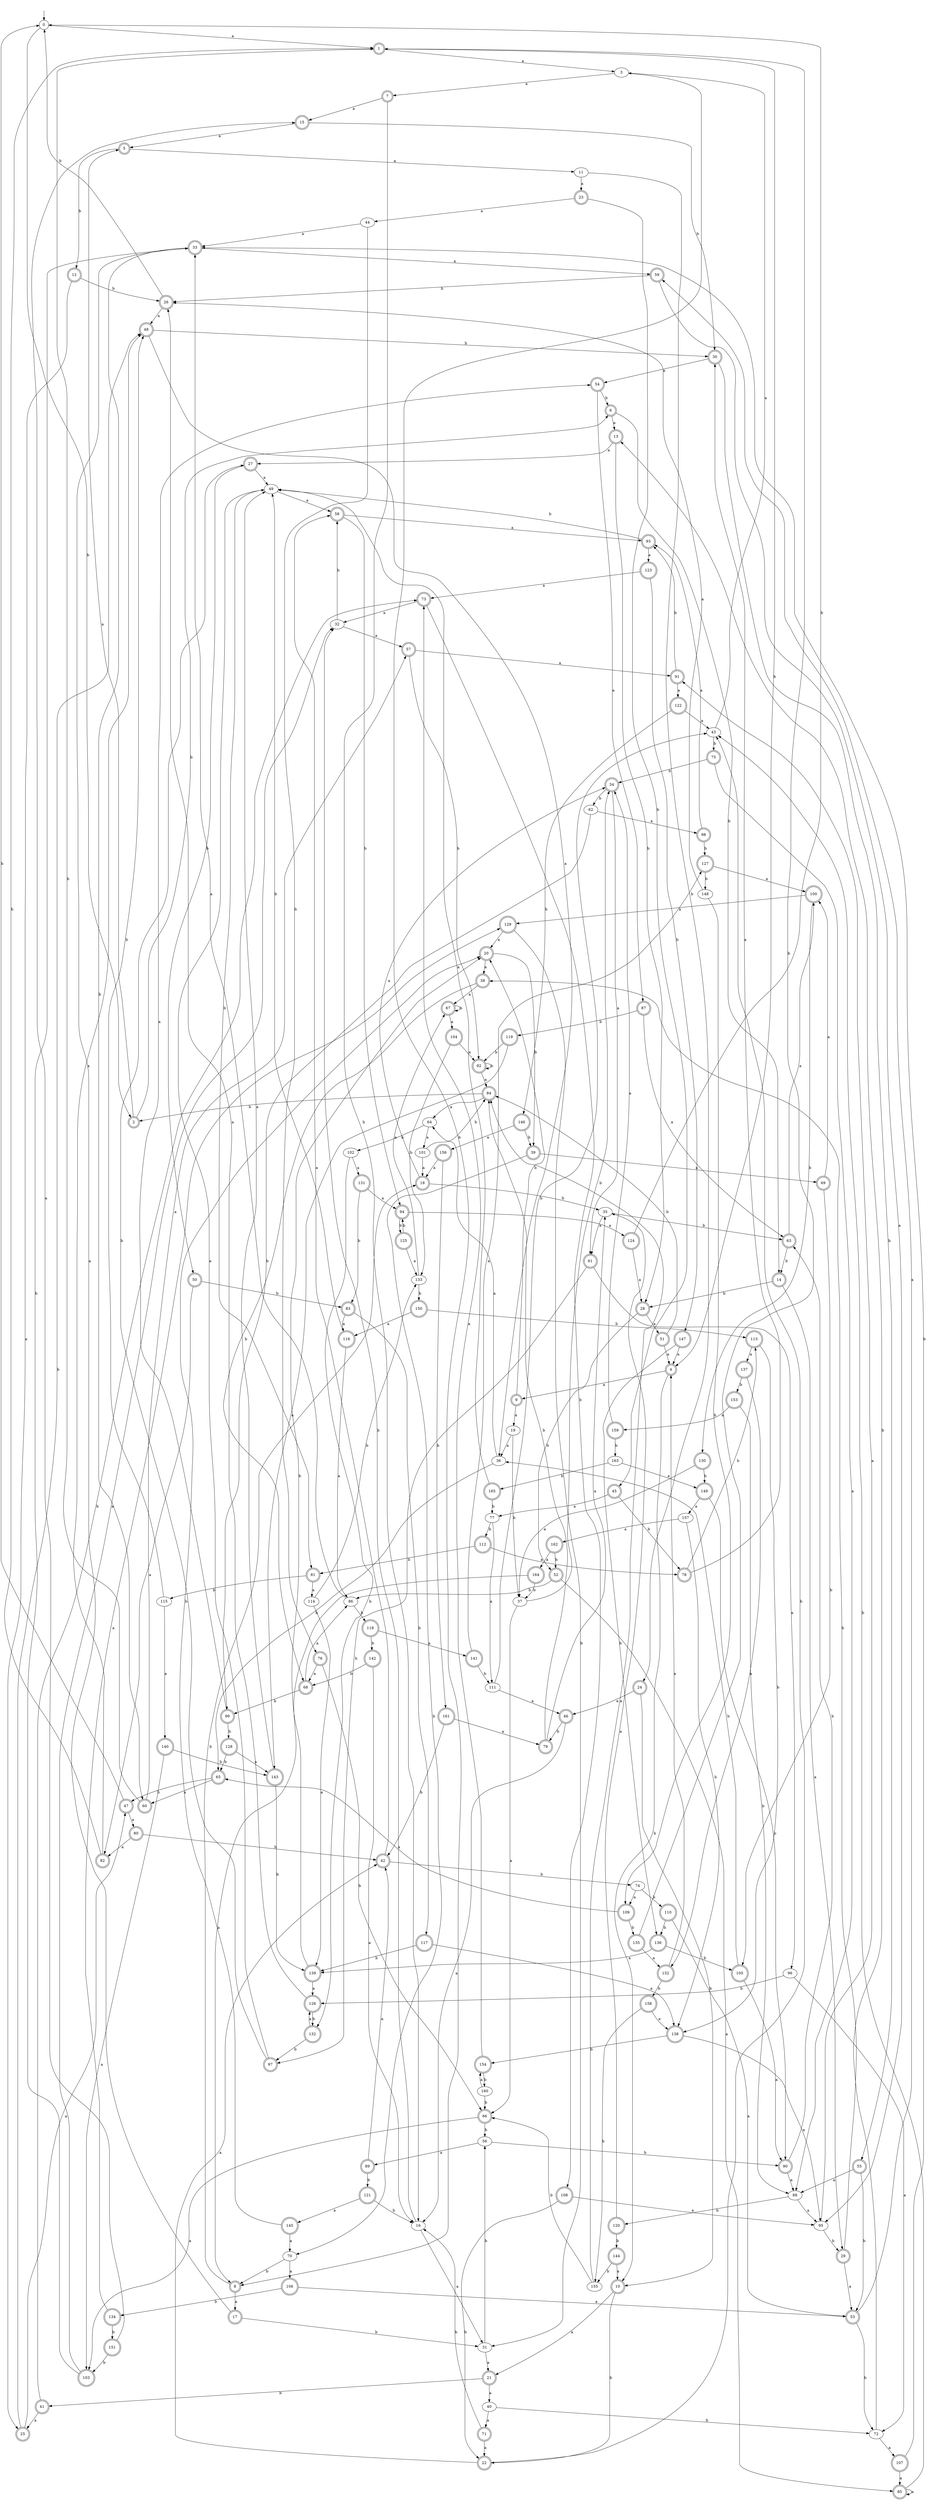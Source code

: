 digraph RandomDFA {
  __start0 [label="", shape=none];
  __start0 -> 0 [label=""];
  0 [shape=circle]
  0 -> 1 [label="a"]
  0 -> 2 [label="b"]
  1 [shape=doublecircle]
  1 -> 3 [label="a"]
  1 -> 4 [label="b"]
  2 [shape=doublecircle]
  2 -> 5 [label="a"]
  2 -> 6 [label="b"]
  3
  3 -> 7 [label="a"]
  3 -> 8 [label="b"]
  4 [shape=doublecircle]
  4 -> 9 [label="a"]
  4 -> 10 [label="b"]
  5 [shape=doublecircle]
  5 -> 11 [label="a"]
  5 -> 12 [label="b"]
  6 [shape=doublecircle]
  6 -> 13 [label="a"]
  6 -> 14 [label="b"]
  7 [shape=doublecircle]
  7 -> 15 [label="a"]
  7 -> 16 [label="b"]
  8 [shape=doublecircle]
  8 -> 17 [label="a"]
  8 -> 18 [label="b"]
  9 [shape=doublecircle]
  9 -> 19 [label="a"]
  9 -> 20 [label="b"]
  10 [shape=doublecircle]
  10 -> 21 [label="a"]
  10 -> 22 [label="b"]
  11
  11 -> 23 [label="a"]
  11 -> 24 [label="b"]
  12 [shape=doublecircle]
  12 -> 25 [label="a"]
  12 -> 26 [label="b"]
  13 [shape=doublecircle]
  13 -> 27 [label="a"]
  13 -> 28 [label="b"]
  14 [shape=doublecircle]
  14 -> 29 [label="a"]
  14 -> 28 [label="b"]
  15 [shape=doublecircle]
  15 -> 5 [label="a"]
  15 -> 30 [label="b"]
  16
  16 -> 31 [label="a"]
  16 -> 32 [label="b"]
  17 [shape=doublecircle]
  17 -> 33 [label="a"]
  17 -> 31 [label="b"]
  18 [shape=doublecircle]
  18 -> 34 [label="a"]
  18 -> 35 [label="b"]
  19
  19 -> 36 [label="a"]
  19 -> 37 [label="b"]
  20 [shape=doublecircle]
  20 -> 38 [label="a"]
  20 -> 39 [label="b"]
  21 [shape=doublecircle]
  21 -> 40 [label="a"]
  21 -> 41 [label="b"]
  22 [shape=doublecircle]
  22 -> 42 [label="a"]
  22 -> 43 [label="b"]
  23 [shape=doublecircle]
  23 -> 44 [label="a"]
  23 -> 45 [label="b"]
  24 [shape=doublecircle]
  24 -> 46 [label="a"]
  24 -> 10 [label="b"]
  25 [shape=doublecircle]
  25 -> 47 [label="a"]
  25 -> 48 [label="b"]
  26 [shape=doublecircle]
  26 -> 48 [label="a"]
  26 -> 0 [label="b"]
  27 [shape=doublecircle]
  27 -> 49 [label="a"]
  27 -> 50 [label="b"]
  28 [shape=doublecircle]
  28 -> 51 [label="a"]
  28 -> 52 [label="b"]
  29 [shape=doublecircle]
  29 -> 53 [label="a"]
  29 -> 38 [label="b"]
  30 [shape=doublecircle]
  30 -> 54 [label="a"]
  30 -> 55 [label="b"]
  31
  31 -> 21 [label="a"]
  31 -> 56 [label="b"]
  32
  32 -> 57 [label="a"]
  32 -> 58 [label="b"]
  33 [shape=doublecircle]
  33 -> 59 [label="a"]
  33 -> 60 [label="b"]
  34 [shape=doublecircle]
  34 -> 61 [label="a"]
  34 -> 62 [label="b"]
  35
  35 -> 61 [label="a"]
  35 -> 63 [label="b"]
  36
  36 -> 64 [label="a"]
  36 -> 65 [label="b"]
  37
  37 -> 66 [label="a"]
  37 -> 34 [label="b"]
  38 [shape=doublecircle]
  38 -> 67 [label="a"]
  38 -> 68 [label="b"]
  39 [shape=doublecircle]
  39 -> 69 [label="a"]
  39 -> 70 [label="b"]
  40
  40 -> 71 [label="a"]
  40 -> 72 [label="b"]
  41 [shape=doublecircle]
  41 -> 25 [label="a"]
  41 -> 73 [label="b"]
  42 [shape=doublecircle]
  42 -> 58 [label="a"]
  42 -> 74 [label="b"]
  43
  43 -> 3 [label="a"]
  43 -> 75 [label="b"]
  44
  44 -> 33 [label="a"]
  44 -> 76 [label="b"]
  45 [shape=doublecircle]
  45 -> 77 [label="a"]
  45 -> 78 [label="b"]
  46 [shape=doublecircle]
  46 -> 16 [label="a"]
  46 -> 79 [label="b"]
  47 [shape=doublecircle]
  47 -> 80 [label="a"]
  47 -> 0 [label="b"]
  48 [shape=doublecircle]
  48 -> 36 [label="a"]
  48 -> 30 [label="b"]
  49
  49 -> 58 [label="a"]
  49 -> 81 [label="b"]
  50 [shape=doublecircle]
  50 -> 82 [label="a"]
  50 -> 83 [label="b"]
  51 [shape=doublecircle]
  51 -> 4 [label="a"]
  51 -> 84 [label="b"]
  52 [shape=doublecircle]
  52 -> 85 [label="a"]
  52 -> 86 [label="b"]
  53 [shape=doublecircle]
  53 -> 59 [label="a"]
  53 -> 72 [label="b"]
  54 [shape=doublecircle]
  54 -> 87 [label="a"]
  54 -> 6 [label="b"]
  55 [shape=doublecircle]
  55 -> 88 [label="a"]
  55 -> 53 [label="b"]
  56
  56 -> 89 [label="a"]
  56 -> 90 [label="b"]
  57 [shape=doublecircle]
  57 -> 91 [label="a"]
  57 -> 92 [label="b"]
  58 [shape=doublecircle]
  58 -> 93 [label="a"]
  58 -> 94 [label="b"]
  59 [shape=doublecircle]
  59 -> 95 [label="a"]
  59 -> 26 [label="b"]
  60 [shape=doublecircle]
  60 -> 57 [label="a"]
  60 -> 1 [label="b"]
  61 [shape=doublecircle]
  61 -> 96 [label="a"]
  61 -> 97 [label="b"]
  62
  62 -> 98 [label="a"]
  62 -> 99 [label="b"]
  63 [shape=doublecircle]
  63 -> 100 [label="a"]
  63 -> 14 [label="b"]
  64
  64 -> 101 [label="a"]
  64 -> 102 [label="b"]
  65 [shape=doublecircle]
  65 -> 60 [label="a"]
  65 -> 47 [label="b"]
  66 [shape=doublecircle]
  66 -> 103 [label="a"]
  66 -> 56 [label="b"]
  67 [shape=doublecircle]
  67 -> 104 [label="a"]
  67 -> 67 [label="b"]
  68 [shape=doublecircle]
  68 -> 86 [label="a"]
  68 -> 99 [label="b"]
  69 [shape=doublecircle]
  69 -> 100 [label="a"]
  69 -> 105 [label="b"]
  70
  70 -> 106 [label="a"]
  70 -> 8 [label="b"]
  71 [shape=doublecircle]
  71 -> 22 [label="a"]
  71 -> 16 [label="b"]
  72
  72 -> 107 [label="a"]
  72 -> 13 [label="b"]
  73 [shape=doublecircle]
  73 -> 32 [label="a"]
  73 -> 108 [label="b"]
  74
  74 -> 109 [label="a"]
  74 -> 110 [label="b"]
  75 [shape=doublecircle]
  75 -> 88 [label="a"]
  75 -> 34 [label="b"]
  76 [shape=doublecircle]
  76 -> 68 [label="a"]
  76 -> 66 [label="b"]
  77
  77 -> 111 [label="a"]
  77 -> 112 [label="b"]
  78 [shape=doublecircle]
  78 -> 30 [label="a"]
  78 -> 113 [label="b"]
  79 [shape=doublecircle]
  79 -> 35 [label="a"]
  79 -> 84 [label="b"]
  80 [shape=doublecircle]
  80 -> 82 [label="a"]
  80 -> 42 [label="b"]
  81 [shape=doublecircle]
  81 -> 114 [label="a"]
  81 -> 115 [label="b"]
  82 [shape=doublecircle]
  82 -> 48 [label="a"]
  82 -> 1 [label="b"]
  83 [shape=doublecircle]
  83 -> 116 [label="a"]
  83 -> 117 [label="b"]
  84 [shape=doublecircle]
  84 -> 64 [label="a"]
  84 -> 2 [label="b"]
  85 [shape=doublecircle]
  85 -> 85 [label="a"]
  85 -> 43 [label="b"]
  86
  86 -> 33 [label="a"]
  86 -> 118 [label="b"]
  87 [shape=doublecircle]
  87 -> 63 [label="a"]
  87 -> 119 [label="b"]
  88
  88 -> 95 [label="a"]
  88 -> 120 [label="b"]
  89 [shape=doublecircle]
  89 -> 42 [label="a"]
  89 -> 121 [label="b"]
  90 [shape=doublecircle]
  90 -> 88 [label="a"]
  90 -> 63 [label="b"]
  91 [shape=doublecircle]
  91 -> 122 [label="a"]
  91 -> 93 [label="b"]
  92 [shape=doublecircle]
  92 -> 84 [label="a"]
  92 -> 92 [label="b"]
  93 [shape=doublecircle]
  93 -> 123 [label="a"]
  93 -> 49 [label="b"]
  94 [shape=doublecircle]
  94 -> 124 [label="a"]
  94 -> 125 [label="b"]
  95
  95 -> 91 [label="a"]
  95 -> 29 [label="b"]
  96
  96 -> 72 [label="a"]
  96 -> 126 [label="b"]
  97 [shape=doublecircle]
  97 -> 49 [label="a"]
  97 -> 27 [label="b"]
  98 [shape=doublecircle]
  98 -> 93 [label="a"]
  98 -> 127 [label="b"]
  99 [shape=doublecircle]
  99 -> 54 [label="a"]
  99 -> 128 [label="b"]
  100 [shape=doublecircle]
  100 -> 129 [label="a"]
  100 -> 130 [label="b"]
  101
  101 -> 18 [label="a"]
  101 -> 84 [label="b"]
  102
  102 -> 131 [label="a"]
  102 -> 132 [label="b"]
  103 [shape=doublecircle]
  103 -> 32 [label="a"]
  103 -> 33 [label="b"]
  104 [shape=doublecircle]
  104 -> 92 [label="a"]
  104 -> 133 [label="b"]
  105 [shape=doublecircle]
  105 -> 90 [label="a"]
  105 -> 36 [label="b"]
  106 [shape=doublecircle]
  106 -> 53 [label="a"]
  106 -> 134 [label="b"]
  107 [shape=doublecircle]
  107 -> 85 [label="a"]
  107 -> 33 [label="b"]
  108 [shape=doublecircle]
  108 -> 95 [label="a"]
  108 -> 22 [label="b"]
  109 [shape=doublecircle]
  109 -> 65 [label="a"]
  109 -> 135 [label="b"]
  110 [shape=doublecircle]
  110 -> 53 [label="a"]
  110 -> 136 [label="b"]
  111
  111 -> 46 [label="a"]
  111 -> 43 [label="b"]
  112 [shape=doublecircle]
  112 -> 78 [label="a"]
  112 -> 81 [label="b"]
  113 [shape=doublecircle]
  113 -> 137 [label="a"]
  113 -> 138 [label="b"]
  114
  114 -> 139 [label="a"]
  114 -> 133 [label="b"]
  115
  115 -> 140 [label="a"]
  115 -> 48 [label="b"]
  116 [shape=doublecircle]
  116 -> 86 [label="a"]
  116 -> 49 [label="b"]
  117 [shape=doublecircle]
  117 -> 138 [label="a"]
  117 -> 139 [label="b"]
  118 [shape=doublecircle]
  118 -> 141 [label="a"]
  118 -> 142 [label="b"]
  119 [shape=doublecircle]
  119 -> 143 [label="a"]
  119 -> 92 [label="b"]
  120 [shape=doublecircle]
  120 -> 35 [label="a"]
  120 -> 144 [label="b"]
  121 [shape=doublecircle]
  121 -> 145 [label="a"]
  121 -> 16 [label="b"]
  122 [shape=doublecircle]
  122 -> 43 [label="a"]
  122 -> 146 [label="b"]
  123 [shape=doublecircle]
  123 -> 73 [label="a"]
  123 -> 147 [label="b"]
  124 [shape=doublecircle]
  124 -> 28 [label="a"]
  124 -> 0 [label="b"]
  125 [shape=doublecircle]
  125 -> 133 [label="a"]
  125 -> 94 [label="b"]
  126 [shape=doublecircle]
  126 -> 26 [label="a"]
  126 -> 132 [label="b"]
  127 [shape=doublecircle]
  127 -> 100 [label="a"]
  127 -> 148 [label="b"]
  128 [shape=doublecircle]
  128 -> 143 [label="a"]
  128 -> 65 [label="b"]
  129 [shape=doublecircle]
  129 -> 20 [label="a"]
  129 -> 31 [label="b"]
  130 [shape=doublecircle]
  130 -> 37 [label="a"]
  130 -> 149 [label="b"]
  131 [shape=doublecircle]
  131 -> 94 [label="a"]
  131 -> 83 [label="b"]
  132 [shape=doublecircle]
  132 -> 126 [label="a"]
  132 -> 97 [label="b"]
  133
  133 -> 67 [label="a"]
  133 -> 150 [label="b"]
  134 [shape=doublecircle]
  134 -> 129 [label="a"]
  134 -> 151 [label="b"]
  135 [shape=doublecircle]
  135 -> 152 [label="a"]
  135 -> 1 [label="b"]
  136 [shape=doublecircle]
  136 -> 139 [label="a"]
  136 -> 105 [label="b"]
  137 [shape=doublecircle]
  137 -> 152 [label="a"]
  137 -> 153 [label="b"]
  138 [shape=doublecircle]
  138 -> 95 [label="a"]
  138 -> 154 [label="b"]
  139 [shape=doublecircle]
  139 -> 126 [label="a"]
  139 -> 20 [label="b"]
  140 [shape=doublecircle]
  140 -> 103 [label="a"]
  140 -> 143 [label="b"]
  141 [shape=doublecircle]
  141 -> 127 [label="a"]
  141 -> 111 [label="b"]
  142 [shape=doublecircle]
  142 -> 16 [label="a"]
  142 -> 68 [label="b"]
  143 [shape=doublecircle]
  143 -> 49 [label="a"]
  143 -> 139 [label="b"]
  144 [shape=doublecircle]
  144 -> 10 [label="a"]
  144 -> 155 [label="b"]
  145 [shape=doublecircle]
  145 -> 70 [label="a"]
  145 -> 20 [label="b"]
  146 [shape=doublecircle]
  146 -> 156 [label="a"]
  146 -> 39 [label="b"]
  147 [shape=doublecircle]
  147 -> 4 [label="a"]
  147 -> 136 [label="b"]
  148
  148 -> 26 [label="a"]
  148 -> 109 [label="b"]
  149 [shape=doublecircle]
  149 -> 157 [label="a"]
  149 -> 90 [label="b"]
  150 [shape=doublecircle]
  150 -> 116 [label="a"]
  150 -> 113 [label="b"]
  151 [shape=doublecircle]
  151 -> 15 [label="a"]
  151 -> 103 [label="b"]
  152 [shape=doublecircle]
  152 -> 4 [label="a"]
  152 -> 158 [label="b"]
  153 [shape=doublecircle]
  153 -> 159 [label="a"]
  153 -> 88 [label="b"]
  154 [shape=doublecircle]
  154 -> 73 [label="a"]
  154 -> 160 [label="b"]
  155
  155 -> 84 [label="a"]
  155 -> 66 [label="b"]
  156 [shape=doublecircle]
  156 -> 18 [label="a"]
  156 -> 161 [label="b"]
  157
  157 -> 162 [label="a"]
  157 -> 138 [label="b"]
  158 [shape=doublecircle]
  158 -> 138 [label="a"]
  158 -> 155 [label="b"]
  159 [shape=doublecircle]
  159 -> 34 [label="a"]
  159 -> 163 [label="b"]
  160
  160 -> 154 [label="a"]
  160 -> 66 [label="b"]
  161 [shape=doublecircle]
  161 -> 79 [label="a"]
  161 -> 42 [label="b"]
  162 [shape=doublecircle]
  162 -> 164 [label="a"]
  162 -> 52 [label="b"]
  163
  163 -> 149 [label="a"]
  163 -> 165 [label="b"]
  164 [shape=doublecircle]
  164 -> 8 [label="a"]
  164 -> 37 [label="b"]
  165 [shape=doublecircle]
  165 -> 49 [label="a"]
  165 -> 77 [label="b"]
}
